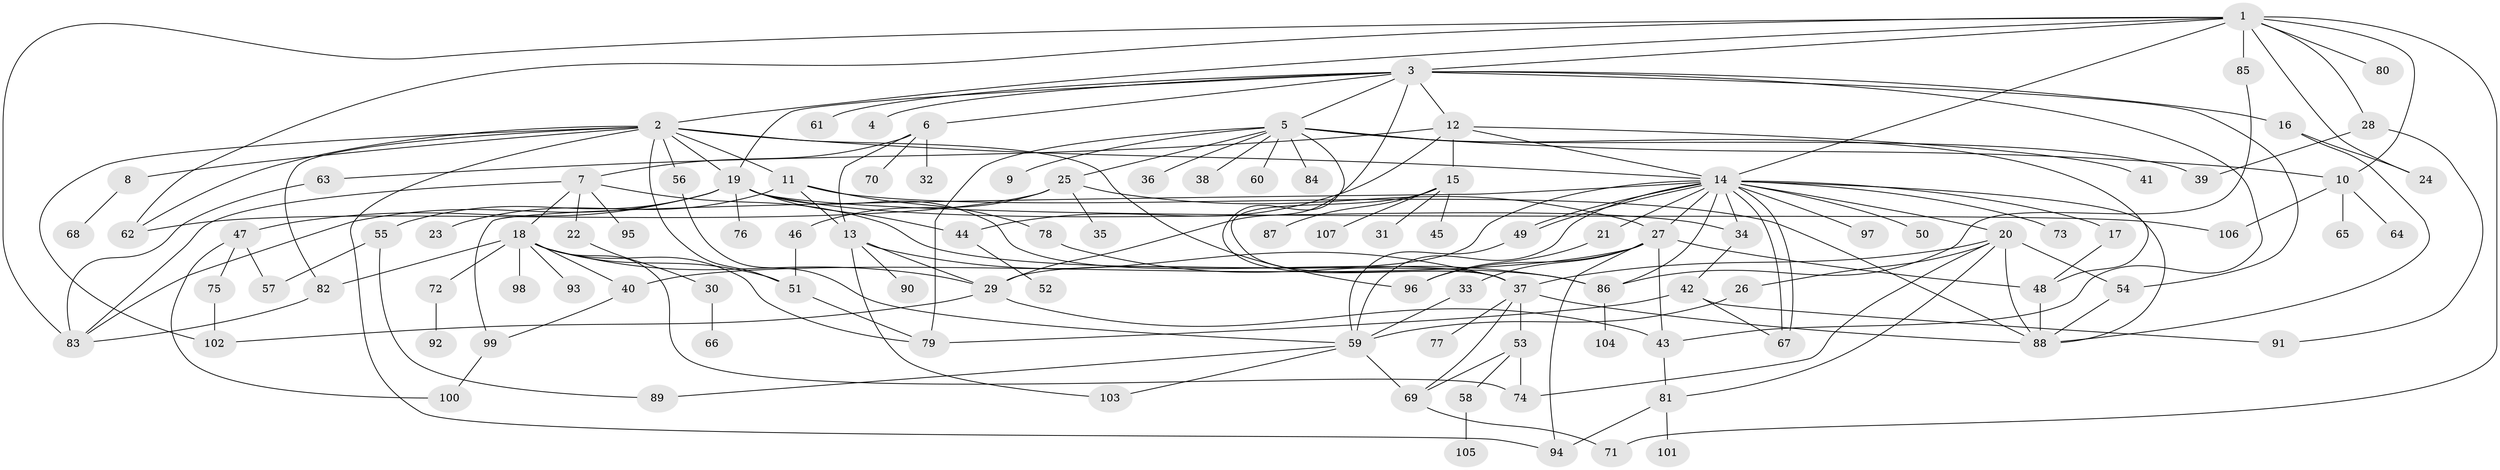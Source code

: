 // coarse degree distribution, {13: 0.030303030303030304, 7: 0.06060606060606061, 4: 0.09090909090909091, 5: 0.15151515151515152, 1: 0.21212121212121213, 3: 0.15151515151515152, 6: 0.09090909090909091, 16: 0.030303030303030304, 8: 0.030303030303030304, 2: 0.15151515151515152}
// Generated by graph-tools (version 1.1) at 2025/50/03/04/25 22:50:05]
// undirected, 107 vertices, 176 edges
graph export_dot {
  node [color=gray90,style=filled];
  1;
  2;
  3;
  4;
  5;
  6;
  7;
  8;
  9;
  10;
  11;
  12;
  13;
  14;
  15;
  16;
  17;
  18;
  19;
  20;
  21;
  22;
  23;
  24;
  25;
  26;
  27;
  28;
  29;
  30;
  31;
  32;
  33;
  34;
  35;
  36;
  37;
  38;
  39;
  40;
  41;
  42;
  43;
  44;
  45;
  46;
  47;
  48;
  49;
  50;
  51;
  52;
  53;
  54;
  55;
  56;
  57;
  58;
  59;
  60;
  61;
  62;
  63;
  64;
  65;
  66;
  67;
  68;
  69;
  70;
  71;
  72;
  73;
  74;
  75;
  76;
  77;
  78;
  79;
  80;
  81;
  82;
  83;
  84;
  85;
  86;
  87;
  88;
  89;
  90;
  91;
  92;
  93;
  94;
  95;
  96;
  97;
  98;
  99;
  100;
  101;
  102;
  103;
  104;
  105;
  106;
  107;
  1 -- 2;
  1 -- 3;
  1 -- 10;
  1 -- 14;
  1 -- 24;
  1 -- 28;
  1 -- 62;
  1 -- 71;
  1 -- 80;
  1 -- 83;
  1 -- 85;
  2 -- 8;
  2 -- 11;
  2 -- 14;
  2 -- 19;
  2 -- 51;
  2 -- 56;
  2 -- 62;
  2 -- 82;
  2 -- 94;
  2 -- 96;
  2 -- 102;
  3 -- 4;
  3 -- 5;
  3 -- 6;
  3 -- 12;
  3 -- 16;
  3 -- 19;
  3 -- 29;
  3 -- 43;
  3 -- 54;
  3 -- 61;
  5 -- 9;
  5 -- 10;
  5 -- 25;
  5 -- 36;
  5 -- 37;
  5 -- 38;
  5 -- 39;
  5 -- 48;
  5 -- 60;
  5 -- 79;
  5 -- 84;
  6 -- 7;
  6 -- 13;
  6 -- 32;
  6 -- 70;
  7 -- 18;
  7 -- 22;
  7 -- 83;
  7 -- 86;
  7 -- 95;
  8 -- 68;
  10 -- 64;
  10 -- 65;
  10 -- 106;
  11 -- 13;
  11 -- 23;
  11 -- 78;
  11 -- 88;
  12 -- 14;
  12 -- 15;
  12 -- 41;
  12 -- 44;
  12 -- 63;
  13 -- 29;
  13 -- 37;
  13 -- 90;
  13 -- 103;
  14 -- 17;
  14 -- 20;
  14 -- 21;
  14 -- 27;
  14 -- 29;
  14 -- 34;
  14 -- 49;
  14 -- 49;
  14 -- 50;
  14 -- 59;
  14 -- 67;
  14 -- 67;
  14 -- 73;
  14 -- 86;
  14 -- 88;
  14 -- 97;
  14 -- 99;
  15 -- 31;
  15 -- 37;
  15 -- 45;
  15 -- 87;
  15 -- 107;
  16 -- 24;
  16 -- 88;
  17 -- 48;
  18 -- 29;
  18 -- 40;
  18 -- 51;
  18 -- 72;
  18 -- 74;
  18 -- 79;
  18 -- 82;
  18 -- 93;
  18 -- 98;
  19 -- 34;
  19 -- 37;
  19 -- 44;
  19 -- 47;
  19 -- 55;
  19 -- 76;
  19 -- 83;
  19 -- 106;
  20 -- 26;
  20 -- 37;
  20 -- 54;
  20 -- 74;
  20 -- 81;
  20 -- 88;
  21 -- 96;
  22 -- 30;
  25 -- 27;
  25 -- 35;
  25 -- 46;
  25 -- 62;
  26 -- 59;
  27 -- 33;
  27 -- 40;
  27 -- 43;
  27 -- 48;
  27 -- 94;
  27 -- 96;
  28 -- 39;
  28 -- 91;
  29 -- 43;
  29 -- 102;
  30 -- 66;
  33 -- 59;
  34 -- 42;
  37 -- 53;
  37 -- 69;
  37 -- 77;
  37 -- 88;
  40 -- 99;
  42 -- 67;
  42 -- 79;
  42 -- 91;
  43 -- 81;
  44 -- 52;
  46 -- 51;
  47 -- 57;
  47 -- 75;
  47 -- 100;
  48 -- 88;
  49 -- 59;
  51 -- 79;
  53 -- 58;
  53 -- 69;
  53 -- 74;
  54 -- 88;
  55 -- 57;
  55 -- 89;
  56 -- 59;
  58 -- 105;
  59 -- 69;
  59 -- 89;
  59 -- 103;
  63 -- 83;
  69 -- 71;
  72 -- 92;
  75 -- 102;
  78 -- 86;
  81 -- 94;
  81 -- 101;
  82 -- 83;
  85 -- 86;
  86 -- 104;
  99 -- 100;
}
